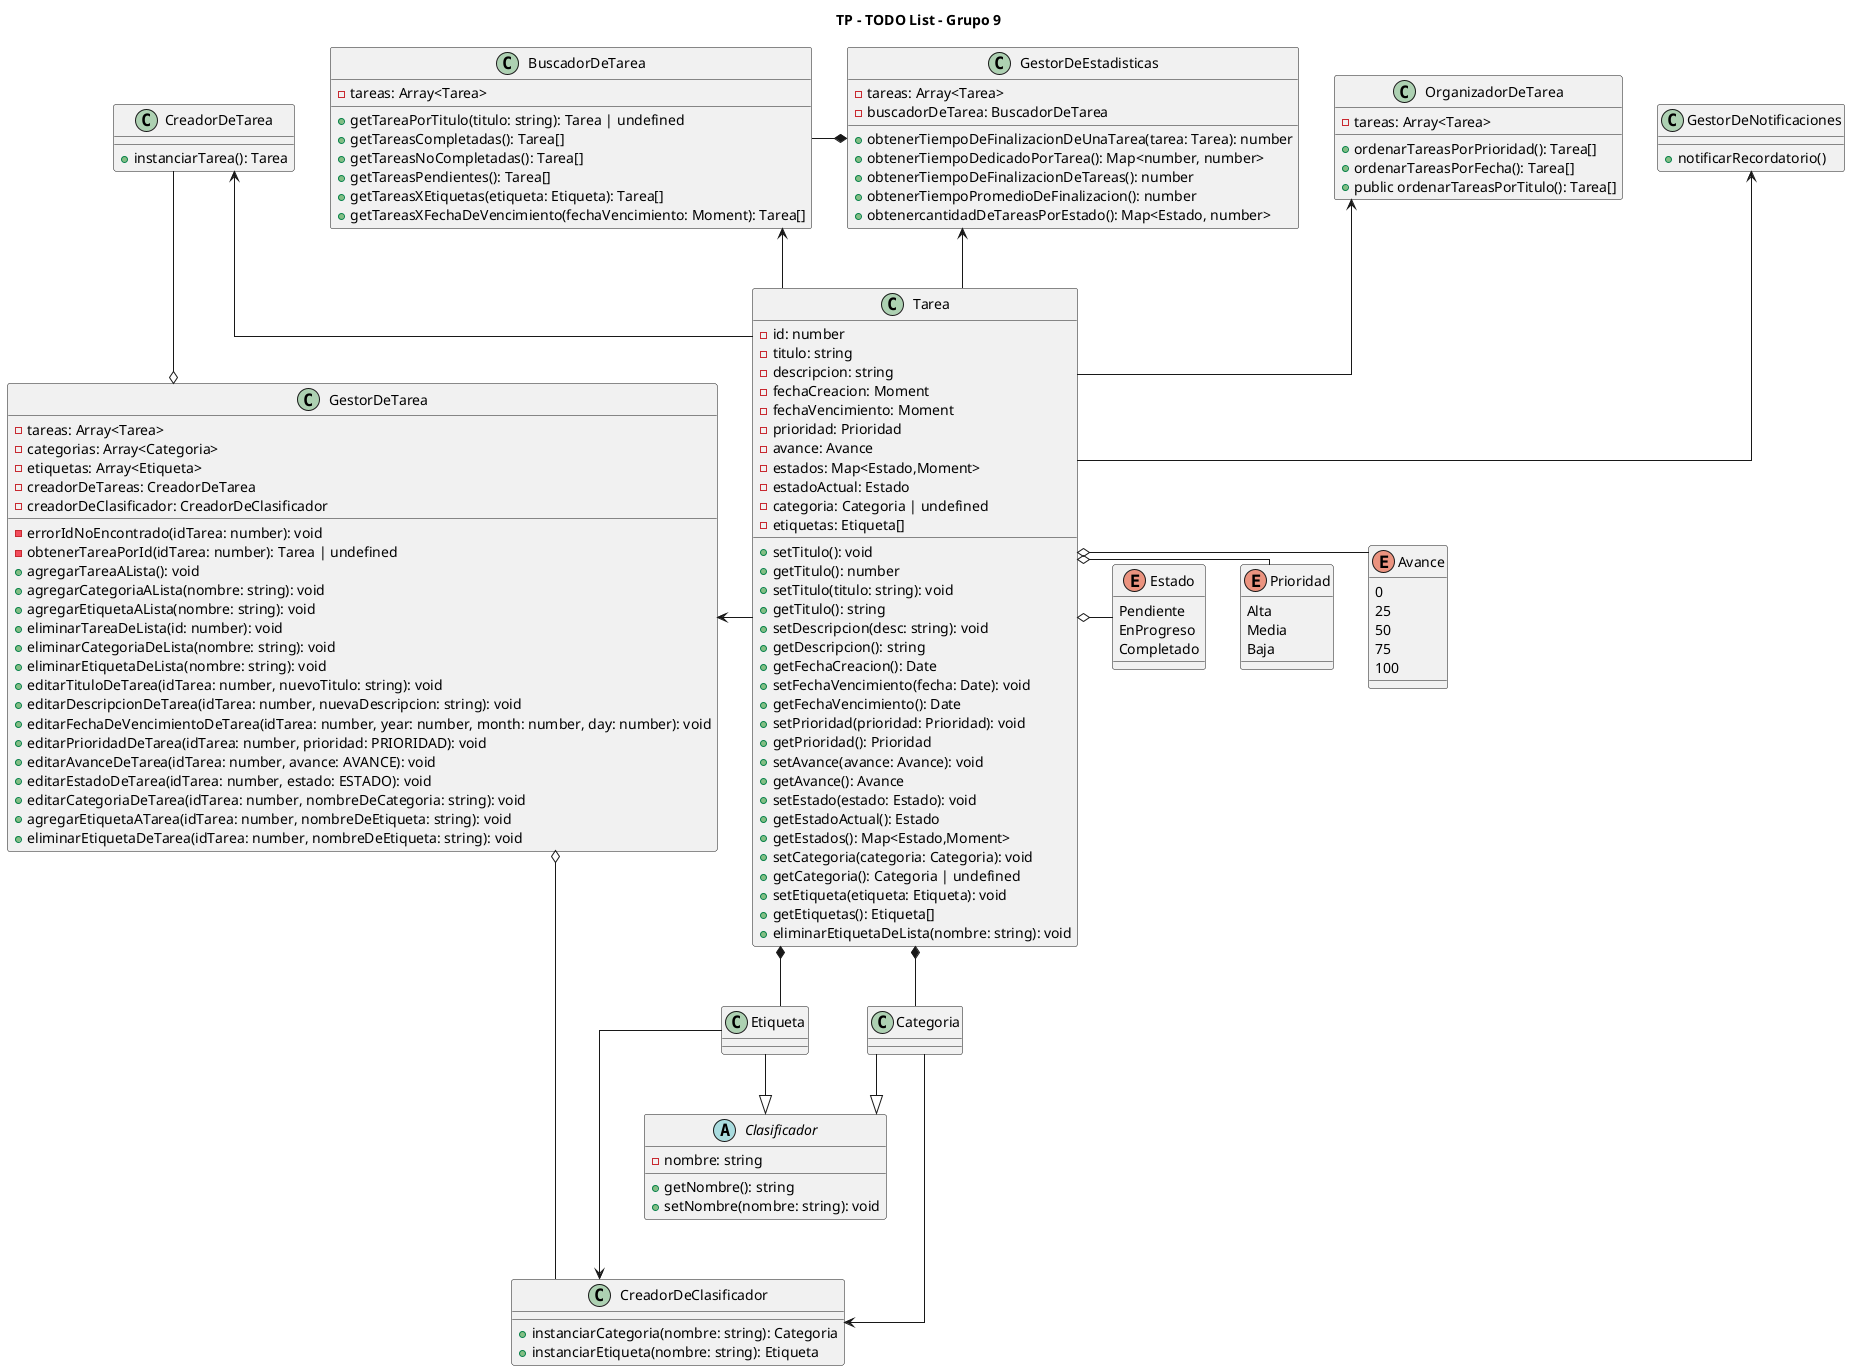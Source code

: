 @startuml ToDoList

title TP - TODO List - Grupo 9
skinparam lineType ortho

class Tarea{
   - id: number
   - titulo: string
   - descripcion: string
   - fechaCreacion: Moment
   - fechaVencimiento: Moment
   - prioridad: Prioridad
   - avance: Avance
   - estados: Map<Estado,Moment>
   - estadoActual: Estado
   - categoria: Categoria | undefined
   - etiquetas: Etiqueta[]
    
    + setTitulo(): void
    + getTitulo(): number
    + setTitulo(titulo: string): void
    + getTitulo(): string
    + setDescripcion(desc: string): void
    + getDescripcion(): string
    + getFechaCreacion(): Date
    + setFechaVencimiento(fecha: Date): void
    + getFechaVencimiento(): Date
    + setPrioridad(prioridad: Prioridad): void
    + getPrioridad(): Prioridad
    + setAvance(avance: Avance): void
    + getAvance(): Avance
    + setEstado(estado: Estado): void
    + getEstadoActual(): Estado
    + getEstados(): Map<Estado,Moment>
    + setCategoria(categoria: Categoria): void
    + getCategoria(): Categoria | undefined
    + setEtiqueta(etiqueta: Etiqueta): void
    + getEtiquetas(): Etiqueta[]
    + eliminarEtiquetaDeLista(nombre: string): void
}

class CreadorDeTarea{
    + instanciarTarea(): Tarea
}

class GestorDeTarea{
    - tareas: Array<Tarea>
    - categorias: Array<Categoria>
    - etiquetas: Array<Etiqueta>
    - creadorDeTareas: CreadorDeTarea
    - creadorDeClasificador: CreadorDeClasificador

    - errorIdNoEncontrado(idTarea: number): void
    - obtenerTareaPorId(idTarea: number): Tarea | undefined
    + agregarTareaALista(): void
    + agregarCategoriaALista(nombre: string): void
    + agregarEtiquetaALista(nombre: string): void
    + eliminarTareaDeLista(id: number): void
    + eliminarCategoriaDeLista(nombre: string): void
    + eliminarEtiquetaDeLista(nombre: string): void
    + editarTituloDeTarea(idTarea: number, nuevoTitulo: string): void
    + editarDescripcionDeTarea(idTarea: number, nuevaDescripcion: string): void
    + editarFechaDeVencimientoDeTarea(idTarea: number, year: number, month: number, day: number): void
    + editarPrioridadDeTarea(idTarea: number, prioridad: PRIORIDAD): void
    + editarAvanceDeTarea(idTarea: number, avance: AVANCE): void
    + editarEstadoDeTarea(idTarea: number, estado: ESTADO): void
    + editarCategoriaDeTarea(idTarea: number, nombreDeCategoria: string): void
    + agregarEtiquetaATarea(idTarea: number, nombreDeEtiqueta: string): void
    + eliminarEtiquetaDeTarea(idTarea: number, nombreDeEtiqueta: string): void
}

class BuscadorDeTarea{
    - tareas: Array<Tarea>

    + getTareaPorTitulo(titulo: string): Tarea | undefined
    + getTareasCompletadas(): Tarea[]
    + getTareasNoCompletadas(): Tarea[]
    + getTareasPendientes(): Tarea[]
    + getTareasXEtiquetas(etiqueta: Etiqueta): Tarea[]
    + getTareasXFechaDeVencimiento(fechaVencimiento: Moment): Tarea[]
}

class OrganizadorDeTarea{
    - tareas: Array<Tarea>

    + ordenarTareasPorPrioridad(): Tarea[]
    + ordenarTareasPorFecha(): Tarea[]
    + public ordenarTareasPorTitulo(): Tarea[]
}

class GestorDeEstadisticas{
    - tareas: Array<Tarea>
    - buscadorDeTarea: BuscadorDeTarea

    + obtenerTiempoDeFinalizacionDeUnaTarea(tarea: Tarea): number
    + obtenerTiempoDedicadoPorTarea(): Map<number, number>
    + obtenerTiempoDeFinalizacionDeTareas(): number
    + obtenerTiempoPromedioDeFinalizacion(): number
    + obtenercantidadDeTareasPorEstado(): Map<Estado, number>
}

class GestorDeNotificaciones{
    + notificarRecordatorio()
}

abstract class Clasificador{
    - nombre: string

    + getNombre(): string
    + setNombre(nombre: string): void
}

class Categoria {}
class Etiqueta {}

class CreadorDeClasificador{
    + instanciarCategoria(nombre: string): Categoria
    + instanciarEtiqueta(nombre: string): Etiqueta
}

ENUM Estado{
    Pendiente
    EnProgreso
    Completado
}

ENUM Avance{
    0
    25
    50
    75
    100
}

ENUM Prioridad{
    Alta
    Media
    Baja
}

GestorDeEstadisticas <-- Tarea
GestorDeNotificaciones <-- Tarea
OrganizadorDeTarea <-- Tarea
BuscadorDeTarea <-- Tarea
CreadorDeTarea <-- Tarea
GestorDeTarea <-right- Tarea
GestorDeTarea o-up-CreadorDeTarea
GestorDeTarea o-- CreadorDeClasificador
Tarea *-- Categoria
Tarea *-- Etiqueta
Categoria --|> Clasificador
Etiqueta --|> Clasificador
Categoria --> CreadorDeClasificador
Etiqueta --> CreadorDeClasificador
Clasificador -[hidden]- CreadorDeClasificador
Tarea o-right- Estado
Tarea o-right- Avance
Tarea o-right- Prioridad
GestorDeEstadisticas *-left- BuscadorDeTarea
@enduml